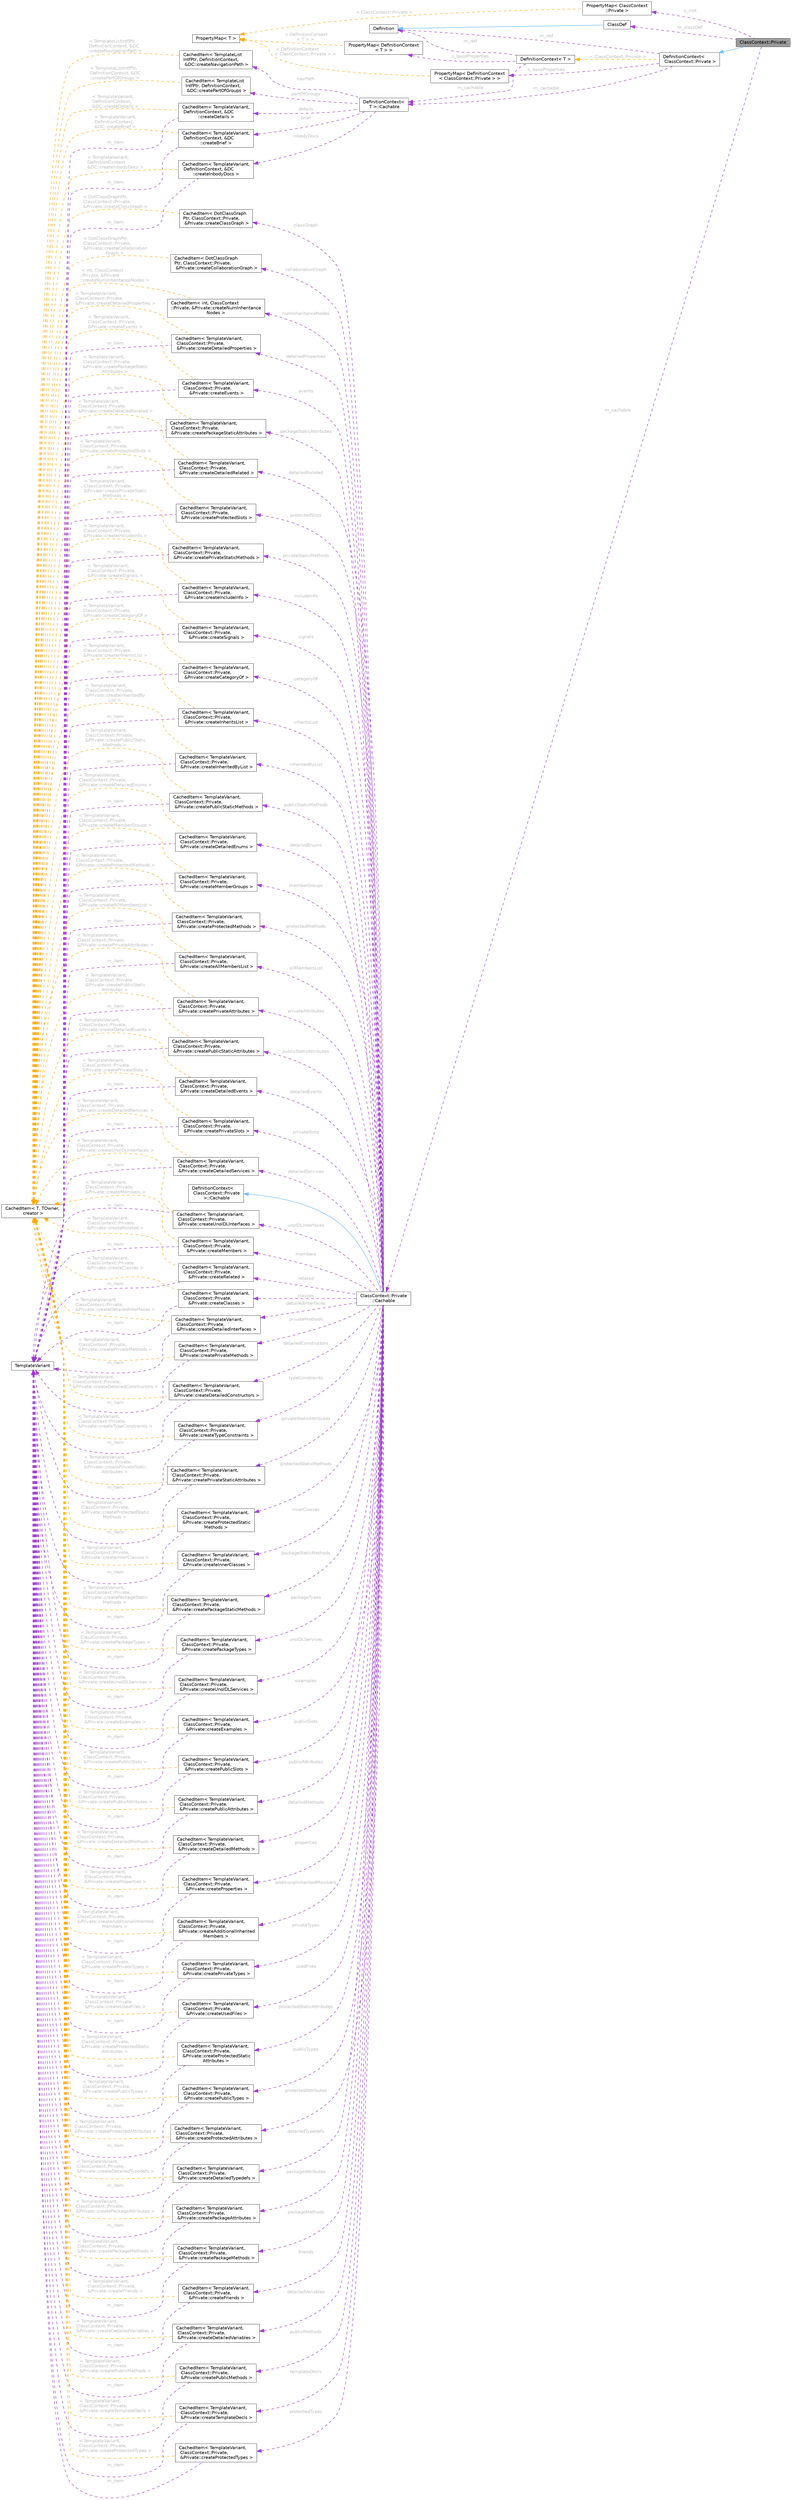 digraph "ClassContext::Private"
{
 // INTERACTIVE_SVG=YES
 // LATEX_PDF_SIZE
  bgcolor="transparent";
  edge [fontname=Helvetica,fontsize=10,labelfontname=Helvetica,labelfontsize=10];
  node [fontname=Helvetica,fontsize=10,shape=box,height=0.2,width=0.4];
  rankdir="LR";
  Node1 [id="Node000001",label="ClassContext::Private",height=0.2,width=0.4,color="gray40", fillcolor="grey60", style="filled", fontcolor="black",tooltip=" "];
  Node2 -> Node1 [id="edge1_Node000001_Node000002",dir="back",color="steelblue1",style="solid",tooltip=" "];
  Node2 [id="Node000002",label="DefinitionContext\<\l ClassContext::Private \>",height=0.2,width=0.4,color="gray40", fillcolor="white", style="filled",URL="$d6/d49/class_definition_context.html",tooltip=" "];
  Node3 -> Node2 [id="edge2_Node000002_Node000003",dir="back",color="darkorchid3",style="dashed",tooltip=" ",label=" m_cachable",fontcolor="grey" ];
  Node3 [id="Node000003",label="DefinitionContext\<\l T \>::Cachable",height=0.2,width=0.4,color="gray40", fillcolor="white", style="filled",URL="$d9/d7b/struct_definition_context_1_1_cachable.html",tooltip=" "];
  Node4 -> Node3 [id="edge3_Node000003_Node000004",dir="back",color="darkorchid3",style="dashed",tooltip=" ",label=" details",fontcolor="grey" ];
  Node4 [id="Node000004",label="CachedItem\< TemplateVariant,\l DefinitionContext, &DC\l::createDetails \>",height=0.2,width=0.4,color="gray40", fillcolor="white", style="filled",URL="$d7/dc1/class_cached_item.html",tooltip=" "];
  Node5 -> Node4 [id="edge4_Node000004_Node000005",dir="back",color="darkorchid3",style="dashed",tooltip=" ",label=" m_item",fontcolor="grey" ];
  Node5 [id="Node000005",label="TemplateVariant",height=0.2,width=0.4,color="gray40", fillcolor="white", style="filled",URL="$d1/dba/class_template_variant.html",tooltip="Variant type which can hold one value of a fixed set of types."];
  Node6 -> Node4 [id="edge5_Node000004_Node000006",dir="back",color="orange",style="dashed",tooltip=" ",label=" \< TemplateVariant,\l DefinitionContext,\l &DC::createDetails \>",fontcolor="grey" ];
  Node6 [id="Node000006",label="CachedItem\< T, TOwner,\l creator \>",height=0.2,width=0.4,color="gray40", fillcolor="white", style="filled",URL="$d7/dc1/class_cached_item.html",tooltip="Wrapper for data that needs to be cached."];
  Node7 -> Node3 [id="edge6_Node000003_Node000007",dir="back",color="darkorchid3",style="dashed",tooltip=" ",label=" brief",fontcolor="grey" ];
  Node7 [id="Node000007",label="CachedItem\< TemplateVariant,\l DefinitionContext, &DC\l::createBrief \>",height=0.2,width=0.4,color="gray40", fillcolor="white", style="filled",URL="$d7/dc1/class_cached_item.html",tooltip=" "];
  Node5 -> Node7 [id="edge7_Node000007_Node000005",dir="back",color="darkorchid3",style="dashed",tooltip=" ",label=" m_item",fontcolor="grey" ];
  Node6 -> Node7 [id="edge8_Node000007_Node000006",dir="back",color="orange",style="dashed",tooltip=" ",label=" \< TemplateVariant,\l DefinitionContext,\l &DC::createBrief \>",fontcolor="grey" ];
  Node8 -> Node3 [id="edge9_Node000003_Node000008",dir="back",color="darkorchid3",style="dashed",tooltip=" ",label=" inbodyDocs",fontcolor="grey" ];
  Node8 [id="Node000008",label="CachedItem\< TemplateVariant,\l DefinitionContext, &DC\l::createInbodyDocs \>",height=0.2,width=0.4,color="gray40", fillcolor="white", style="filled",URL="$d7/dc1/class_cached_item.html",tooltip=" "];
  Node5 -> Node8 [id="edge10_Node000008_Node000005",dir="back",color="darkorchid3",style="dashed",tooltip=" ",label=" m_item",fontcolor="grey" ];
  Node6 -> Node8 [id="edge11_Node000008_Node000006",dir="back",color="orange",style="dashed",tooltip=" ",label=" \< TemplateVariant,\l DefinitionContext,\l &DC::createInbodyDocs \>",fontcolor="grey" ];
  Node9 -> Node3 [id="edge12_Node000003_Node000009",dir="back",color="darkorchid3",style="dashed",tooltip=" ",label=" navPath",fontcolor="grey" ];
  Node9 [id="Node000009",label="CachedItem\< TemplateList\lIntfPtr, DefinitionContext,\l &DC::createNavigationPath \>",height=0.2,width=0.4,color="gray40", fillcolor="white", style="filled",URL="$d7/dc1/class_cached_item.html",tooltip=" "];
  Node6 -> Node9 [id="edge13_Node000009_Node000006",dir="back",color="orange",style="dashed",tooltip=" ",label=" \< TemplateListIntfPtr,\l DefinitionContext, &DC\l::createNavigationPath \>",fontcolor="grey" ];
  Node10 -> Node3 [id="edge14_Node000003_Node000010",dir="back",color="darkorchid3",style="dashed",tooltip=" ",label=" partOfGroups",fontcolor="grey" ];
  Node10 [id="Node000010",label="CachedItem\< TemplateList\lIntfPtr, DefinitionContext,\l &DC::createPartOfGroups \>",height=0.2,width=0.4,color="gray40", fillcolor="white", style="filled",URL="$d7/dc1/class_cached_item.html",tooltip=" "];
  Node6 -> Node10 [id="edge15_Node000010_Node000006",dir="back",color="orange",style="dashed",tooltip=" ",label=" \< TemplateListIntfPtr,\l DefinitionContext, &DC\l::createPartOfGroups \>",fontcolor="grey" ];
  Node11 -> Node2 [id="edge16_Node000002_Node000011",dir="back",color="darkorchid3",style="dashed",tooltip=" ",label=" m_def",fontcolor="grey" ];
  Node11 [id="Node000011",label="Definition",height=0.2,width=0.4,color="gray40", fillcolor="white", style="filled",URL="$d5/dcc/class_definition.html",tooltip="The common base class of all entity definitions found in the sources."];
  Node12 -> Node2 [id="edge17_Node000002_Node000012",dir="back",color="darkorchid3",style="dashed",tooltip=" ",label=" s_baseProperties",fontcolor="grey" ];
  Node12 [id="Node000012",label="PropertyMap\< DefinitionContext\l\< ClassContext::Private \> \>",height=0.2,width=0.4,color="gray40", fillcolor="white", style="filled",URL="$d5/dbf/class_property_map.html",tooltip=" "];
  Node13 -> Node12 [id="edge18_Node000012_Node000013",dir="back",color="orange",style="dashed",tooltip=" ",label=" \< DefinitionContext\l\< ClassContext::Private \> \>",fontcolor="grey" ];
  Node13 [id="Node000013",label="PropertyMap\< T \>",height=0.2,width=0.4,color="gray40", fillcolor="white", style="filled",URL="$d5/dbf/class_property_map.html",tooltip="Class representing a mapping of properties and the corresponding getter function."];
  Node14 -> Node2 [id="edge19_Node000002_Node000014",dir="back",color="orange",style="dashed",tooltip=" ",label=" \< ClassContext::Private \>",fontcolor="grey" ];
  Node14 [id="Node000014",label="DefinitionContext\< T \>",height=0.2,width=0.4,color="gray40", fillcolor="white", style="filled",URL="$d6/d49/class_definition_context.html",tooltip=" "];
  Node3 -> Node14 [id="edge20_Node000014_Node000003",dir="back",color="darkorchid3",style="dashed",tooltip=" ",label=" m_cachable",fontcolor="grey" ];
  Node11 -> Node14 [id="edge21_Node000014_Node000011",dir="back",color="darkorchid3",style="dashed",tooltip=" ",label=" m_def",fontcolor="grey" ];
  Node15 -> Node14 [id="edge22_Node000014_Node000015",dir="back",color="darkorchid3",style="dashed",tooltip=" ",label=" s_baseProperties",fontcolor="grey" ];
  Node15 [id="Node000015",label="PropertyMap\< DefinitionContext\l\< T \> \>",height=0.2,width=0.4,color="gray40", fillcolor="white", style="filled",URL="$d5/dbf/class_property_map.html",tooltip=" "];
  Node13 -> Node15 [id="edge23_Node000015_Node000013",dir="back",color="orange",style="dashed",tooltip=" ",label=" \< DefinitionContext\l\< T \> \>",fontcolor="grey" ];
  Node16 -> Node1 [id="edge24_Node000001_Node000016",dir="back",color="darkorchid3",style="dashed",tooltip=" ",label=" m_classDef",fontcolor="grey" ];
  Node16 [id="Node000016",label="ClassDef",height=0.2,width=0.4,color="gray40", fillcolor="white", style="filled",URL="$d1/dcf/class_class_def.html",tooltip="A abstract class representing of a compound symbol."];
  Node11 -> Node16 [id="edge25_Node000016_Node000011",dir="back",color="steelblue1",style="solid",tooltip=" "];
  Node17 -> Node1 [id="edge26_Node000001_Node000017",dir="back",color="darkorchid3",style="dashed",tooltip=" ",label=" m_cachable",fontcolor="grey" ];
  Node17 [id="Node000017",label="ClassContext::Private\l::Cachable",height=0.2,width=0.4,color="gray40", fillcolor="white", style="filled",URL="$d5/dc4/struct_class_context_1_1_private_1_1_cachable.html",tooltip=" "];
  Node18 -> Node17 [id="edge27_Node000017_Node000018",dir="back",color="steelblue1",style="solid",tooltip=" "];
  Node18 [id="Node000018",label="DefinitionContext\<\l ClassContext::Private\l \>::Cachable",height=0.2,width=0.4,color="gray40", fillcolor="white", style="filled",tooltip=" "];
  Node19 -> Node17 [id="edge28_Node000017_Node000019",dir="back",color="darkorchid3",style="dashed",tooltip=" ",label=" includeInfo",fontcolor="grey" ];
  Node19 [id="Node000019",label="CachedItem\< TemplateVariant,\l ClassContext::Private,\l &Private::createIncludeInfo \>",height=0.2,width=0.4,color="gray40", fillcolor="white", style="filled",URL="$d7/dc1/class_cached_item.html",tooltip=" "];
  Node5 -> Node19 [id="edge29_Node000019_Node000005",dir="back",color="darkorchid3",style="dashed",tooltip=" ",label=" m_item",fontcolor="grey" ];
  Node6 -> Node19 [id="edge30_Node000019_Node000006",dir="back",color="orange",style="dashed",tooltip=" ",label=" \< TemplateVariant,\l ClassContext::Private,\l &Private::createIncludeInfo \>",fontcolor="grey" ];
  Node20 -> Node17 [id="edge31_Node000017_Node000020",dir="back",color="darkorchid3",style="dashed",tooltip=" ",label=" inheritsList",fontcolor="grey" ];
  Node20 [id="Node000020",label="CachedItem\< TemplateVariant,\l ClassContext::Private,\l &Private::createInheritsList \>",height=0.2,width=0.4,color="gray40", fillcolor="white", style="filled",URL="$d7/dc1/class_cached_item.html",tooltip=" "];
  Node5 -> Node20 [id="edge32_Node000020_Node000005",dir="back",color="darkorchid3",style="dashed",tooltip=" ",label=" m_item",fontcolor="grey" ];
  Node6 -> Node20 [id="edge33_Node000020_Node000006",dir="back",color="orange",style="dashed",tooltip=" ",label=" \< TemplateVariant,\l ClassContext::Private,\l &Private::createInheritsList \>",fontcolor="grey" ];
  Node21 -> Node17 [id="edge34_Node000017_Node000021",dir="back",color="darkorchid3",style="dashed",tooltip=" ",label=" inheritedByList",fontcolor="grey" ];
  Node21 [id="Node000021",label="CachedItem\< TemplateVariant,\l ClassContext::Private,\l &Private::createInheritedByList \>",height=0.2,width=0.4,color="gray40", fillcolor="white", style="filled",URL="$d7/dc1/class_cached_item.html",tooltip=" "];
  Node5 -> Node21 [id="edge35_Node000021_Node000005",dir="back",color="darkorchid3",style="dashed",tooltip=" ",label=" m_item",fontcolor="grey" ];
  Node6 -> Node21 [id="edge36_Node000021_Node000006",dir="back",color="orange",style="dashed",tooltip=" ",label=" \< TemplateVariant,\l ClassContext::Private,\l &Private::createInheritedBy\lList \>",fontcolor="grey" ];
  Node22 -> Node17 [id="edge37_Node000017_Node000022",dir="back",color="darkorchid3",style="dashed",tooltip=" ",label=" classGraph",fontcolor="grey" ];
  Node22 [id="Node000022",label="CachedItem\< DotClassGraph\lPtr, ClassContext::Private,\l &Private::createClassGraph \>",height=0.2,width=0.4,color="gray40", fillcolor="white", style="filled",URL="$d7/dc1/class_cached_item.html",tooltip=" "];
  Node6 -> Node22 [id="edge38_Node000022_Node000006",dir="back",color="orange",style="dashed",tooltip=" ",label=" \< DotClassGraphPtr,\l ClassContext::Private,\l &Private::createClassGraph \>",fontcolor="grey" ];
  Node23 -> Node17 [id="edge39_Node000017_Node000023",dir="back",color="darkorchid3",style="dashed",tooltip=" ",label=" collaborationGraph",fontcolor="grey" ];
  Node23 [id="Node000023",label="CachedItem\< DotClassGraph\lPtr, ClassContext::Private,\l &Private::createCollaborationGraph \>",height=0.2,width=0.4,color="gray40", fillcolor="white", style="filled",URL="$d7/dc1/class_cached_item.html",tooltip=" "];
  Node6 -> Node23 [id="edge40_Node000023_Node000006",dir="back",color="orange",style="dashed",tooltip=" ",label=" \< DotClassGraphPtr,\l ClassContext::Private,\l &Private::createCollaboration\lGraph \>",fontcolor="grey" ];
  Node24 -> Node17 [id="edge41_Node000017_Node000024",dir="back",color="darkorchid3",style="dashed",tooltip=" ",label=" classes",fontcolor="grey" ];
  Node24 [id="Node000024",label="CachedItem\< TemplateVariant,\l ClassContext::Private,\l &Private::createClasses \>",height=0.2,width=0.4,color="gray40", fillcolor="white", style="filled",URL="$d7/dc1/class_cached_item.html",tooltip=" "];
  Node5 -> Node24 [id="edge42_Node000024_Node000005",dir="back",color="darkorchid3",style="dashed",tooltip=" ",label=" m_item",fontcolor="grey" ];
  Node6 -> Node24 [id="edge43_Node000024_Node000006",dir="back",color="orange",style="dashed",tooltip=" ",label=" \< TemplateVariant,\l ClassContext::Private,\l &Private::createClasses \>",fontcolor="grey" ];
  Node25 -> Node17 [id="edge44_Node000017_Node000025",dir="back",color="darkorchid3",style="dashed",tooltip=" ",label=" innerClasses",fontcolor="grey" ];
  Node25 [id="Node000025",label="CachedItem\< TemplateVariant,\l ClassContext::Private,\l &Private::createInnerClasses \>",height=0.2,width=0.4,color="gray40", fillcolor="white", style="filled",URL="$d7/dc1/class_cached_item.html",tooltip=" "];
  Node5 -> Node25 [id="edge45_Node000025_Node000005",dir="back",color="darkorchid3",style="dashed",tooltip=" ",label=" m_item",fontcolor="grey" ];
  Node6 -> Node25 [id="edge46_Node000025_Node000006",dir="back",color="orange",style="dashed",tooltip=" ",label=" \< TemplateVariant,\l ClassContext::Private,\l &Private::createInnerClasses \>",fontcolor="grey" ];
  Node26 -> Node17 [id="edge47_Node000017_Node000026",dir="back",color="darkorchid3",style="dashed",tooltip=" ",label=" publicTypes",fontcolor="grey" ];
  Node26 [id="Node000026",label="CachedItem\< TemplateVariant,\l ClassContext::Private,\l &Private::createPublicTypes \>",height=0.2,width=0.4,color="gray40", fillcolor="white", style="filled",URL="$d7/dc1/class_cached_item.html",tooltip=" "];
  Node5 -> Node26 [id="edge48_Node000026_Node000005",dir="back",color="darkorchid3",style="dashed",tooltip=" ",label=" m_item",fontcolor="grey" ];
  Node6 -> Node26 [id="edge49_Node000026_Node000006",dir="back",color="orange",style="dashed",tooltip=" ",label=" \< TemplateVariant,\l ClassContext::Private,\l &Private::createPublicTypes \>",fontcolor="grey" ];
  Node27 -> Node17 [id="edge50_Node000017_Node000027",dir="back",color="darkorchid3",style="dashed",tooltip=" ",label=" publicMethods",fontcolor="grey" ];
  Node27 [id="Node000027",label="CachedItem\< TemplateVariant,\l ClassContext::Private,\l &Private::createPublicMethods \>",height=0.2,width=0.4,color="gray40", fillcolor="white", style="filled",URL="$d7/dc1/class_cached_item.html",tooltip=" "];
  Node5 -> Node27 [id="edge51_Node000027_Node000005",dir="back",color="darkorchid3",style="dashed",tooltip=" ",label=" m_item",fontcolor="grey" ];
  Node6 -> Node27 [id="edge52_Node000027_Node000006",dir="back",color="orange",style="dashed",tooltip=" ",label=" \< TemplateVariant,\l ClassContext::Private,\l &Private::createPublicMethods \>",fontcolor="grey" ];
  Node28 -> Node17 [id="edge53_Node000017_Node000028",dir="back",color="darkorchid3",style="dashed",tooltip=" ",label=" publicStaticMethods",fontcolor="grey" ];
  Node28 [id="Node000028",label="CachedItem\< TemplateVariant,\l ClassContext::Private,\l &Private::createPublicStaticMethods \>",height=0.2,width=0.4,color="gray40", fillcolor="white", style="filled",URL="$d7/dc1/class_cached_item.html",tooltip=" "];
  Node5 -> Node28 [id="edge54_Node000028_Node000005",dir="back",color="darkorchid3",style="dashed",tooltip=" ",label=" m_item",fontcolor="grey" ];
  Node6 -> Node28 [id="edge55_Node000028_Node000006",dir="back",color="orange",style="dashed",tooltip=" ",label=" \< TemplateVariant,\l ClassContext::Private,\l &Private::createPublicStatic\lMethods \>",fontcolor="grey" ];
  Node29 -> Node17 [id="edge56_Node000017_Node000029",dir="back",color="darkorchid3",style="dashed",tooltip=" ",label=" publicAttributes",fontcolor="grey" ];
  Node29 [id="Node000029",label="CachedItem\< TemplateVariant,\l ClassContext::Private,\l &Private::createPublicAttributes \>",height=0.2,width=0.4,color="gray40", fillcolor="white", style="filled",URL="$d7/dc1/class_cached_item.html",tooltip=" "];
  Node5 -> Node29 [id="edge57_Node000029_Node000005",dir="back",color="darkorchid3",style="dashed",tooltip=" ",label=" m_item",fontcolor="grey" ];
  Node6 -> Node29 [id="edge58_Node000029_Node000006",dir="back",color="orange",style="dashed",tooltip=" ",label=" \< TemplateVariant,\l ClassContext::Private,\l &Private::createPublicAttributes \>",fontcolor="grey" ];
  Node30 -> Node17 [id="edge59_Node000017_Node000030",dir="back",color="darkorchid3",style="dashed",tooltip=" ",label=" publicStaticAttributes",fontcolor="grey" ];
  Node30 [id="Node000030",label="CachedItem\< TemplateVariant,\l ClassContext::Private,\l &Private::createPublicStaticAttributes \>",height=0.2,width=0.4,color="gray40", fillcolor="white", style="filled",URL="$d7/dc1/class_cached_item.html",tooltip=" "];
  Node5 -> Node30 [id="edge60_Node000030_Node000005",dir="back",color="darkorchid3",style="dashed",tooltip=" ",label=" m_item",fontcolor="grey" ];
  Node6 -> Node30 [id="edge61_Node000030_Node000006",dir="back",color="orange",style="dashed",tooltip=" ",label=" \< TemplateVariant,\l ClassContext::Private,\l &Private::createPublicStatic\lAttributes \>",fontcolor="grey" ];
  Node31 -> Node17 [id="edge62_Node000017_Node000031",dir="back",color="darkorchid3",style="dashed",tooltip=" ",label=" publicSlots",fontcolor="grey" ];
  Node31 [id="Node000031",label="CachedItem\< TemplateVariant,\l ClassContext::Private,\l &Private::createPublicSlots \>",height=0.2,width=0.4,color="gray40", fillcolor="white", style="filled",URL="$d7/dc1/class_cached_item.html",tooltip=" "];
  Node5 -> Node31 [id="edge63_Node000031_Node000005",dir="back",color="darkorchid3",style="dashed",tooltip=" ",label=" m_item",fontcolor="grey" ];
  Node6 -> Node31 [id="edge64_Node000031_Node000006",dir="back",color="orange",style="dashed",tooltip=" ",label=" \< TemplateVariant,\l ClassContext::Private,\l &Private::createPublicSlots \>",fontcolor="grey" ];
  Node32 -> Node17 [id="edge65_Node000017_Node000032",dir="back",color="darkorchid3",style="dashed",tooltip=" ",label=" protectedTypes",fontcolor="grey" ];
  Node32 [id="Node000032",label="CachedItem\< TemplateVariant,\l ClassContext::Private,\l &Private::createProtectedTypes \>",height=0.2,width=0.4,color="gray40", fillcolor="white", style="filled",URL="$d7/dc1/class_cached_item.html",tooltip=" "];
  Node5 -> Node32 [id="edge66_Node000032_Node000005",dir="back",color="darkorchid3",style="dashed",tooltip=" ",label=" m_item",fontcolor="grey" ];
  Node6 -> Node32 [id="edge67_Node000032_Node000006",dir="back",color="orange",style="dashed",tooltip=" ",label=" \< TemplateVariant,\l ClassContext::Private,\l &Private::createProtectedTypes \>",fontcolor="grey" ];
  Node33 -> Node17 [id="edge68_Node000017_Node000033",dir="back",color="darkorchid3",style="dashed",tooltip=" ",label=" protectedMethods",fontcolor="grey" ];
  Node33 [id="Node000033",label="CachedItem\< TemplateVariant,\l ClassContext::Private,\l &Private::createProtectedMethods \>",height=0.2,width=0.4,color="gray40", fillcolor="white", style="filled",URL="$d7/dc1/class_cached_item.html",tooltip=" "];
  Node5 -> Node33 [id="edge69_Node000033_Node000005",dir="back",color="darkorchid3",style="dashed",tooltip=" ",label=" m_item",fontcolor="grey" ];
  Node6 -> Node33 [id="edge70_Node000033_Node000006",dir="back",color="orange",style="dashed",tooltip=" ",label=" \< TemplateVariant,\l ClassContext::Private,\l &Private::createProtectedMethods \>",fontcolor="grey" ];
  Node34 -> Node17 [id="edge71_Node000017_Node000034",dir="back",color="darkorchid3",style="dashed",tooltip=" ",label=" protectedStaticMethods",fontcolor="grey" ];
  Node34 [id="Node000034",label="CachedItem\< TemplateVariant,\l ClassContext::Private,\l &Private::createProtectedStatic\lMethods \>",height=0.2,width=0.4,color="gray40", fillcolor="white", style="filled",URL="$d7/dc1/class_cached_item.html",tooltip=" "];
  Node5 -> Node34 [id="edge72_Node000034_Node000005",dir="back",color="darkorchid3",style="dashed",tooltip=" ",label=" m_item",fontcolor="grey" ];
  Node6 -> Node34 [id="edge73_Node000034_Node000006",dir="back",color="orange",style="dashed",tooltip=" ",label=" \< TemplateVariant,\l ClassContext::Private,\l &Private::createProtectedStatic\lMethods \>",fontcolor="grey" ];
  Node35 -> Node17 [id="edge74_Node000017_Node000035",dir="back",color="darkorchid3",style="dashed",tooltip=" ",label=" protectedAttributes",fontcolor="grey" ];
  Node35 [id="Node000035",label="CachedItem\< TemplateVariant,\l ClassContext::Private,\l &Private::createProtectedAttributes \>",height=0.2,width=0.4,color="gray40", fillcolor="white", style="filled",URL="$d7/dc1/class_cached_item.html",tooltip=" "];
  Node5 -> Node35 [id="edge75_Node000035_Node000005",dir="back",color="darkorchid3",style="dashed",tooltip=" ",label=" m_item",fontcolor="grey" ];
  Node6 -> Node35 [id="edge76_Node000035_Node000006",dir="back",color="orange",style="dashed",tooltip=" ",label=" \< TemplateVariant,\l ClassContext::Private,\l &Private::createProtectedAttributes \>",fontcolor="grey" ];
  Node36 -> Node17 [id="edge77_Node000017_Node000036",dir="back",color="darkorchid3",style="dashed",tooltip=" ",label=" protectedStaticAttributes",fontcolor="grey" ];
  Node36 [id="Node000036",label="CachedItem\< TemplateVariant,\l ClassContext::Private,\l &Private::createProtectedStatic\lAttributes \>",height=0.2,width=0.4,color="gray40", fillcolor="white", style="filled",URL="$d7/dc1/class_cached_item.html",tooltip=" "];
  Node5 -> Node36 [id="edge78_Node000036_Node000005",dir="back",color="darkorchid3",style="dashed",tooltip=" ",label=" m_item",fontcolor="grey" ];
  Node6 -> Node36 [id="edge79_Node000036_Node000006",dir="back",color="orange",style="dashed",tooltip=" ",label=" \< TemplateVariant,\l ClassContext::Private,\l &Private::createProtectedStatic\lAttributes \>",fontcolor="grey" ];
  Node37 -> Node17 [id="edge80_Node000017_Node000037",dir="back",color="darkorchid3",style="dashed",tooltip=" ",label=" protectedSlots",fontcolor="grey" ];
  Node37 [id="Node000037",label="CachedItem\< TemplateVariant,\l ClassContext::Private,\l &Private::createProtectedSlots \>",height=0.2,width=0.4,color="gray40", fillcolor="white", style="filled",URL="$d7/dc1/class_cached_item.html",tooltip=" "];
  Node5 -> Node37 [id="edge81_Node000037_Node000005",dir="back",color="darkorchid3",style="dashed",tooltip=" ",label=" m_item",fontcolor="grey" ];
  Node6 -> Node37 [id="edge82_Node000037_Node000006",dir="back",color="orange",style="dashed",tooltip=" ",label=" \< TemplateVariant,\l ClassContext::Private,\l &Private::createProtectedSlots \>",fontcolor="grey" ];
  Node38 -> Node17 [id="edge83_Node000017_Node000038",dir="back",color="darkorchid3",style="dashed",tooltip=" ",label=" privateTypes",fontcolor="grey" ];
  Node38 [id="Node000038",label="CachedItem\< TemplateVariant,\l ClassContext::Private,\l &Private::createPrivateTypes \>",height=0.2,width=0.4,color="gray40", fillcolor="white", style="filled",URL="$d7/dc1/class_cached_item.html",tooltip=" "];
  Node5 -> Node38 [id="edge84_Node000038_Node000005",dir="back",color="darkorchid3",style="dashed",tooltip=" ",label=" m_item",fontcolor="grey" ];
  Node6 -> Node38 [id="edge85_Node000038_Node000006",dir="back",color="orange",style="dashed",tooltip=" ",label=" \< TemplateVariant,\l ClassContext::Private,\l &Private::createPrivateTypes \>",fontcolor="grey" ];
  Node39 -> Node17 [id="edge86_Node000017_Node000039",dir="back",color="darkorchid3",style="dashed",tooltip=" ",label=" privateMethods",fontcolor="grey" ];
  Node39 [id="Node000039",label="CachedItem\< TemplateVariant,\l ClassContext::Private,\l &Private::createPrivateMethods \>",height=0.2,width=0.4,color="gray40", fillcolor="white", style="filled",URL="$d7/dc1/class_cached_item.html",tooltip=" "];
  Node5 -> Node39 [id="edge87_Node000039_Node000005",dir="back",color="darkorchid3",style="dashed",tooltip=" ",label=" m_item",fontcolor="grey" ];
  Node6 -> Node39 [id="edge88_Node000039_Node000006",dir="back",color="orange",style="dashed",tooltip=" ",label=" \< TemplateVariant,\l ClassContext::Private,\l &Private::createPrivateMethods \>",fontcolor="grey" ];
  Node40 -> Node17 [id="edge89_Node000017_Node000040",dir="back",color="darkorchid3",style="dashed",tooltip=" ",label=" privateStaticMethods",fontcolor="grey" ];
  Node40 [id="Node000040",label="CachedItem\< TemplateVariant,\l ClassContext::Private,\l &Private::createPrivateStaticMethods \>",height=0.2,width=0.4,color="gray40", fillcolor="white", style="filled",URL="$d7/dc1/class_cached_item.html",tooltip=" "];
  Node5 -> Node40 [id="edge90_Node000040_Node000005",dir="back",color="darkorchid3",style="dashed",tooltip=" ",label=" m_item",fontcolor="grey" ];
  Node6 -> Node40 [id="edge91_Node000040_Node000006",dir="back",color="orange",style="dashed",tooltip=" ",label=" \< TemplateVariant,\l ClassContext::Private,\l &Private::createPrivateStatic\lMethods \>",fontcolor="grey" ];
  Node41 -> Node17 [id="edge92_Node000017_Node000041",dir="back",color="darkorchid3",style="dashed",tooltip=" ",label=" privateAttributes",fontcolor="grey" ];
  Node41 [id="Node000041",label="CachedItem\< TemplateVariant,\l ClassContext::Private,\l &Private::createPrivateAttributes \>",height=0.2,width=0.4,color="gray40", fillcolor="white", style="filled",URL="$d7/dc1/class_cached_item.html",tooltip=" "];
  Node5 -> Node41 [id="edge93_Node000041_Node000005",dir="back",color="darkorchid3",style="dashed",tooltip=" ",label=" m_item",fontcolor="grey" ];
  Node6 -> Node41 [id="edge94_Node000041_Node000006",dir="back",color="orange",style="dashed",tooltip=" ",label=" \< TemplateVariant,\l ClassContext::Private,\l &Private::createPrivateAttributes \>",fontcolor="grey" ];
  Node42 -> Node17 [id="edge95_Node000017_Node000042",dir="back",color="darkorchid3",style="dashed",tooltip=" ",label=" privateStaticAttributes",fontcolor="grey" ];
  Node42 [id="Node000042",label="CachedItem\< TemplateVariant,\l ClassContext::Private,\l &Private::createPrivateStaticAttributes \>",height=0.2,width=0.4,color="gray40", fillcolor="white", style="filled",URL="$d7/dc1/class_cached_item.html",tooltip=" "];
  Node5 -> Node42 [id="edge96_Node000042_Node000005",dir="back",color="darkorchid3",style="dashed",tooltip=" ",label=" m_item",fontcolor="grey" ];
  Node6 -> Node42 [id="edge97_Node000042_Node000006",dir="back",color="orange",style="dashed",tooltip=" ",label=" \< TemplateVariant,\l ClassContext::Private,\l &Private::createPrivateStatic\lAttributes \>",fontcolor="grey" ];
  Node43 -> Node17 [id="edge98_Node000017_Node000043",dir="back",color="darkorchid3",style="dashed",tooltip=" ",label=" privateSlots",fontcolor="grey" ];
  Node43 [id="Node000043",label="CachedItem\< TemplateVariant,\l ClassContext::Private,\l &Private::createPrivateSlots \>",height=0.2,width=0.4,color="gray40", fillcolor="white", style="filled",URL="$d7/dc1/class_cached_item.html",tooltip=" "];
  Node5 -> Node43 [id="edge99_Node000043_Node000005",dir="back",color="darkorchid3",style="dashed",tooltip=" ",label=" m_item",fontcolor="grey" ];
  Node6 -> Node43 [id="edge100_Node000043_Node000006",dir="back",color="orange",style="dashed",tooltip=" ",label=" \< TemplateVariant,\l ClassContext::Private,\l &Private::createPrivateSlots \>",fontcolor="grey" ];
  Node44 -> Node17 [id="edge101_Node000017_Node000044",dir="back",color="darkorchid3",style="dashed",tooltip=" ",label=" packageTypes",fontcolor="grey" ];
  Node44 [id="Node000044",label="CachedItem\< TemplateVariant,\l ClassContext::Private,\l &Private::createPackageTypes \>",height=0.2,width=0.4,color="gray40", fillcolor="white", style="filled",URL="$d7/dc1/class_cached_item.html",tooltip=" "];
  Node5 -> Node44 [id="edge102_Node000044_Node000005",dir="back",color="darkorchid3",style="dashed",tooltip=" ",label=" m_item",fontcolor="grey" ];
  Node6 -> Node44 [id="edge103_Node000044_Node000006",dir="back",color="orange",style="dashed",tooltip=" ",label=" \< TemplateVariant,\l ClassContext::Private,\l &Private::createPackageTypes \>",fontcolor="grey" ];
  Node45 -> Node17 [id="edge104_Node000017_Node000045",dir="back",color="darkorchid3",style="dashed",tooltip=" ",label=" packageMethods",fontcolor="grey" ];
  Node45 [id="Node000045",label="CachedItem\< TemplateVariant,\l ClassContext::Private,\l &Private::createPackageMethods \>",height=0.2,width=0.4,color="gray40", fillcolor="white", style="filled",URL="$d7/dc1/class_cached_item.html",tooltip=" "];
  Node5 -> Node45 [id="edge105_Node000045_Node000005",dir="back",color="darkorchid3",style="dashed",tooltip=" ",label=" m_item",fontcolor="grey" ];
  Node6 -> Node45 [id="edge106_Node000045_Node000006",dir="back",color="orange",style="dashed",tooltip=" ",label=" \< TemplateVariant,\l ClassContext::Private,\l &Private::createPackageMethods \>",fontcolor="grey" ];
  Node46 -> Node17 [id="edge107_Node000017_Node000046",dir="back",color="darkorchid3",style="dashed",tooltip=" ",label=" packageStaticMethods",fontcolor="grey" ];
  Node46 [id="Node000046",label="CachedItem\< TemplateVariant,\l ClassContext::Private,\l &Private::createPackageStaticMethods \>",height=0.2,width=0.4,color="gray40", fillcolor="white", style="filled",URL="$d7/dc1/class_cached_item.html",tooltip=" "];
  Node5 -> Node46 [id="edge108_Node000046_Node000005",dir="back",color="darkorchid3",style="dashed",tooltip=" ",label=" m_item",fontcolor="grey" ];
  Node6 -> Node46 [id="edge109_Node000046_Node000006",dir="back",color="orange",style="dashed",tooltip=" ",label=" \< TemplateVariant,\l ClassContext::Private,\l &Private::createPackageStatic\lMethods \>",fontcolor="grey" ];
  Node47 -> Node17 [id="edge110_Node000017_Node000047",dir="back",color="darkorchid3",style="dashed",tooltip=" ",label=" packageAttributes",fontcolor="grey" ];
  Node47 [id="Node000047",label="CachedItem\< TemplateVariant,\l ClassContext::Private,\l &Private::createPackageAttributes \>",height=0.2,width=0.4,color="gray40", fillcolor="white", style="filled",URL="$d7/dc1/class_cached_item.html",tooltip=" "];
  Node5 -> Node47 [id="edge111_Node000047_Node000005",dir="back",color="darkorchid3",style="dashed",tooltip=" ",label=" m_item",fontcolor="grey" ];
  Node6 -> Node47 [id="edge112_Node000047_Node000006",dir="back",color="orange",style="dashed",tooltip=" ",label=" \< TemplateVariant,\l ClassContext::Private,\l &Private::createPackageAttributes \>",fontcolor="grey" ];
  Node48 -> Node17 [id="edge113_Node000017_Node000048",dir="back",color="darkorchid3",style="dashed",tooltip=" ",label=" packageStaticAttributes",fontcolor="grey" ];
  Node48 [id="Node000048",label="CachedItem\< TemplateVariant,\l ClassContext::Private,\l &Private::createPackageStaticAttributes \>",height=0.2,width=0.4,color="gray40", fillcolor="white", style="filled",URL="$d7/dc1/class_cached_item.html",tooltip=" "];
  Node5 -> Node48 [id="edge114_Node000048_Node000005",dir="back",color="darkorchid3",style="dashed",tooltip=" ",label=" m_item",fontcolor="grey" ];
  Node6 -> Node48 [id="edge115_Node000048_Node000006",dir="back",color="orange",style="dashed",tooltip=" ",label=" \< TemplateVariant,\l ClassContext::Private,\l &Private::createPackageStatic\lAttributes \>",fontcolor="grey" ];
  Node49 -> Node17 [id="edge116_Node000017_Node000049",dir="back",color="darkorchid3",style="dashed",tooltip=" ",label=" unoIDLServices",fontcolor="grey" ];
  Node49 [id="Node000049",label="CachedItem\< TemplateVariant,\l ClassContext::Private,\l &Private::createUnoIDLServices \>",height=0.2,width=0.4,color="gray40", fillcolor="white", style="filled",URL="$d7/dc1/class_cached_item.html",tooltip=" "];
  Node5 -> Node49 [id="edge117_Node000049_Node000005",dir="back",color="darkorchid3",style="dashed",tooltip=" ",label=" m_item",fontcolor="grey" ];
  Node6 -> Node49 [id="edge118_Node000049_Node000006",dir="back",color="orange",style="dashed",tooltip=" ",label=" \< TemplateVariant,\l ClassContext::Private,\l &Private::createUnoIDLServices \>",fontcolor="grey" ];
  Node50 -> Node17 [id="edge119_Node000017_Node000050",dir="back",color="darkorchid3",style="dashed",tooltip=" ",label=" unoIDLInterfaces",fontcolor="grey" ];
  Node50 [id="Node000050",label="CachedItem\< TemplateVariant,\l ClassContext::Private,\l &Private::createUnoIDLInterfaces \>",height=0.2,width=0.4,color="gray40", fillcolor="white", style="filled",URL="$d7/dc1/class_cached_item.html",tooltip=" "];
  Node5 -> Node50 [id="edge120_Node000050_Node000005",dir="back",color="darkorchid3",style="dashed",tooltip=" ",label=" m_item",fontcolor="grey" ];
  Node6 -> Node50 [id="edge121_Node000050_Node000006",dir="back",color="orange",style="dashed",tooltip=" ",label=" \< TemplateVariant,\l ClassContext::Private,\l &Private::createUnoIDLInterfaces \>",fontcolor="grey" ];
  Node51 -> Node17 [id="edge122_Node000017_Node000051",dir="back",color="darkorchid3",style="dashed",tooltip=" ",label=" signals",fontcolor="grey" ];
  Node51 [id="Node000051",label="CachedItem\< TemplateVariant,\l ClassContext::Private,\l &Private::createSignals \>",height=0.2,width=0.4,color="gray40", fillcolor="white", style="filled",URL="$d7/dc1/class_cached_item.html",tooltip=" "];
  Node5 -> Node51 [id="edge123_Node000051_Node000005",dir="back",color="darkorchid3",style="dashed",tooltip=" ",label=" m_item",fontcolor="grey" ];
  Node6 -> Node51 [id="edge124_Node000051_Node000006",dir="back",color="orange",style="dashed",tooltip=" ",label=" \< TemplateVariant,\l ClassContext::Private,\l &Private::createSignals \>",fontcolor="grey" ];
  Node52 -> Node17 [id="edge125_Node000017_Node000052",dir="back",color="darkorchid3",style="dashed",tooltip=" ",label=" properties",fontcolor="grey" ];
  Node52 [id="Node000052",label="CachedItem\< TemplateVariant,\l ClassContext::Private,\l &Private::createProperties \>",height=0.2,width=0.4,color="gray40", fillcolor="white", style="filled",URL="$d7/dc1/class_cached_item.html",tooltip=" "];
  Node5 -> Node52 [id="edge126_Node000052_Node000005",dir="back",color="darkorchid3",style="dashed",tooltip=" ",label=" m_item",fontcolor="grey" ];
  Node6 -> Node52 [id="edge127_Node000052_Node000006",dir="back",color="orange",style="dashed",tooltip=" ",label=" \< TemplateVariant,\l ClassContext::Private,\l &Private::createProperties \>",fontcolor="grey" ];
  Node53 -> Node17 [id="edge128_Node000017_Node000053",dir="back",color="darkorchid3",style="dashed",tooltip=" ",label=" events",fontcolor="grey" ];
  Node53 [id="Node000053",label="CachedItem\< TemplateVariant,\l ClassContext::Private,\l &Private::createEvents \>",height=0.2,width=0.4,color="gray40", fillcolor="white", style="filled",URL="$d7/dc1/class_cached_item.html",tooltip=" "];
  Node5 -> Node53 [id="edge129_Node000053_Node000005",dir="back",color="darkorchid3",style="dashed",tooltip=" ",label=" m_item",fontcolor="grey" ];
  Node6 -> Node53 [id="edge130_Node000053_Node000006",dir="back",color="orange",style="dashed",tooltip=" ",label=" \< TemplateVariant,\l ClassContext::Private,\l &Private::createEvents \>",fontcolor="grey" ];
  Node54 -> Node17 [id="edge131_Node000017_Node000054",dir="back",color="darkorchid3",style="dashed",tooltip=" ",label=" friends",fontcolor="grey" ];
  Node54 [id="Node000054",label="CachedItem\< TemplateVariant,\l ClassContext::Private,\l &Private::createFriends \>",height=0.2,width=0.4,color="gray40", fillcolor="white", style="filled",URL="$d7/dc1/class_cached_item.html",tooltip=" "];
  Node5 -> Node54 [id="edge132_Node000054_Node000005",dir="back",color="darkorchid3",style="dashed",tooltip=" ",label=" m_item",fontcolor="grey" ];
  Node6 -> Node54 [id="edge133_Node000054_Node000006",dir="back",color="orange",style="dashed",tooltip=" ",label=" \< TemplateVariant,\l ClassContext::Private,\l &Private::createFriends \>",fontcolor="grey" ];
  Node55 -> Node17 [id="edge134_Node000017_Node000055",dir="back",color="darkorchid3",style="dashed",tooltip=" ",label=" related",fontcolor="grey" ];
  Node55 [id="Node000055",label="CachedItem\< TemplateVariant,\l ClassContext::Private,\l &Private::createRelated \>",height=0.2,width=0.4,color="gray40", fillcolor="white", style="filled",URL="$d7/dc1/class_cached_item.html",tooltip=" "];
  Node5 -> Node55 [id="edge135_Node000055_Node000005",dir="back",color="darkorchid3",style="dashed",tooltip=" ",label=" m_item",fontcolor="grey" ];
  Node6 -> Node55 [id="edge136_Node000055_Node000006",dir="back",color="orange",style="dashed",tooltip=" ",label=" \< TemplateVariant,\l ClassContext::Private,\l &Private::createRelated \>",fontcolor="grey" ];
  Node56 -> Node17 [id="edge137_Node000017_Node000056",dir="back",color="darkorchid3",style="dashed",tooltip=" ",label=" detailedTypedefs",fontcolor="grey" ];
  Node56 [id="Node000056",label="CachedItem\< TemplateVariant,\l ClassContext::Private,\l &Private::createDetailedTypedefs \>",height=0.2,width=0.4,color="gray40", fillcolor="white", style="filled",URL="$d7/dc1/class_cached_item.html",tooltip=" "];
  Node5 -> Node56 [id="edge138_Node000056_Node000005",dir="back",color="darkorchid3",style="dashed",tooltip=" ",label=" m_item",fontcolor="grey" ];
  Node6 -> Node56 [id="edge139_Node000056_Node000006",dir="back",color="orange",style="dashed",tooltip=" ",label=" \< TemplateVariant,\l ClassContext::Private,\l &Private::createDetailedTypedefs \>",fontcolor="grey" ];
  Node57 -> Node17 [id="edge140_Node000017_Node000057",dir="back",color="darkorchid3",style="dashed",tooltip=" ",label=" detailedEnums",fontcolor="grey" ];
  Node57 [id="Node000057",label="CachedItem\< TemplateVariant,\l ClassContext::Private,\l &Private::createDetailedEnums \>",height=0.2,width=0.4,color="gray40", fillcolor="white", style="filled",URL="$d7/dc1/class_cached_item.html",tooltip=" "];
  Node5 -> Node57 [id="edge141_Node000057_Node000005",dir="back",color="darkorchid3",style="dashed",tooltip=" ",label=" m_item",fontcolor="grey" ];
  Node6 -> Node57 [id="edge142_Node000057_Node000006",dir="back",color="orange",style="dashed",tooltip=" ",label=" \< TemplateVariant,\l ClassContext::Private,\l &Private::createDetailedEnums \>",fontcolor="grey" ];
  Node58 -> Node17 [id="edge143_Node000017_Node000058",dir="back",color="darkorchid3",style="dashed",tooltip=" ",label=" detailedServices",fontcolor="grey" ];
  Node58 [id="Node000058",label="CachedItem\< TemplateVariant,\l ClassContext::Private,\l &Private::createDetailedServices \>",height=0.2,width=0.4,color="gray40", fillcolor="white", style="filled",URL="$d7/dc1/class_cached_item.html",tooltip=" "];
  Node5 -> Node58 [id="edge144_Node000058_Node000005",dir="back",color="darkorchid3",style="dashed",tooltip=" ",label=" m_item",fontcolor="grey" ];
  Node6 -> Node58 [id="edge145_Node000058_Node000006",dir="back",color="orange",style="dashed",tooltip=" ",label=" \< TemplateVariant,\l ClassContext::Private,\l &Private::createDetailedServices \>",fontcolor="grey" ];
  Node59 -> Node17 [id="edge146_Node000017_Node000059",dir="back",color="darkorchid3",style="dashed",tooltip=" ",label=" detailedInterfaces",fontcolor="grey" ];
  Node59 [id="Node000059",label="CachedItem\< TemplateVariant,\l ClassContext::Private,\l &Private::createDetailedInterfaces \>",height=0.2,width=0.4,color="gray40", fillcolor="white", style="filled",URL="$d7/dc1/class_cached_item.html",tooltip=" "];
  Node5 -> Node59 [id="edge147_Node000059_Node000005",dir="back",color="darkorchid3",style="dashed",tooltip=" ",label=" m_item",fontcolor="grey" ];
  Node6 -> Node59 [id="edge148_Node000059_Node000006",dir="back",color="orange",style="dashed",tooltip=" ",label=" \< TemplateVariant,\l ClassContext::Private,\l &Private::createDetailedInterfaces \>",fontcolor="grey" ];
  Node60 -> Node17 [id="edge149_Node000017_Node000060",dir="back",color="darkorchid3",style="dashed",tooltip=" ",label=" detailedConstructors",fontcolor="grey" ];
  Node60 [id="Node000060",label="CachedItem\< TemplateVariant,\l ClassContext::Private,\l &Private::createDetailedConstructors \>",height=0.2,width=0.4,color="gray40", fillcolor="white", style="filled",URL="$d7/dc1/class_cached_item.html",tooltip=" "];
  Node5 -> Node60 [id="edge150_Node000060_Node000005",dir="back",color="darkorchid3",style="dashed",tooltip=" ",label=" m_item",fontcolor="grey" ];
  Node6 -> Node60 [id="edge151_Node000060_Node000006",dir="back",color="orange",style="dashed",tooltip=" ",label=" \< TemplateVariant,\l ClassContext::Private,\l &Private::createDetailedConstructors \>",fontcolor="grey" ];
  Node61 -> Node17 [id="edge152_Node000017_Node000061",dir="back",color="darkorchid3",style="dashed",tooltip=" ",label=" detailedMethods",fontcolor="grey" ];
  Node61 [id="Node000061",label="CachedItem\< TemplateVariant,\l ClassContext::Private,\l &Private::createDetailedMethods \>",height=0.2,width=0.4,color="gray40", fillcolor="white", style="filled",URL="$d7/dc1/class_cached_item.html",tooltip=" "];
  Node5 -> Node61 [id="edge153_Node000061_Node000005",dir="back",color="darkorchid3",style="dashed",tooltip=" ",label=" m_item",fontcolor="grey" ];
  Node6 -> Node61 [id="edge154_Node000061_Node000006",dir="back",color="orange",style="dashed",tooltip=" ",label=" \< TemplateVariant,\l ClassContext::Private,\l &Private::createDetailedMethods \>",fontcolor="grey" ];
  Node62 -> Node17 [id="edge155_Node000017_Node000062",dir="back",color="darkorchid3",style="dashed",tooltip=" ",label=" detailedRelated",fontcolor="grey" ];
  Node62 [id="Node000062",label="CachedItem\< TemplateVariant,\l ClassContext::Private,\l &Private::createDetailedRelated \>",height=0.2,width=0.4,color="gray40", fillcolor="white", style="filled",URL="$d7/dc1/class_cached_item.html",tooltip=" "];
  Node5 -> Node62 [id="edge156_Node000062_Node000005",dir="back",color="darkorchid3",style="dashed",tooltip=" ",label=" m_item",fontcolor="grey" ];
  Node6 -> Node62 [id="edge157_Node000062_Node000006",dir="back",color="orange",style="dashed",tooltip=" ",label=" \< TemplateVariant,\l ClassContext::Private,\l &Private::createDetailedRelated \>",fontcolor="grey" ];
  Node63 -> Node17 [id="edge158_Node000017_Node000063",dir="back",color="darkorchid3",style="dashed",tooltip=" ",label=" detailedVariables",fontcolor="grey" ];
  Node63 [id="Node000063",label="CachedItem\< TemplateVariant,\l ClassContext::Private,\l &Private::createDetailedVariables \>",height=0.2,width=0.4,color="gray40", fillcolor="white", style="filled",URL="$d7/dc1/class_cached_item.html",tooltip=" "];
  Node5 -> Node63 [id="edge159_Node000063_Node000005",dir="back",color="darkorchid3",style="dashed",tooltip=" ",label=" m_item",fontcolor="grey" ];
  Node6 -> Node63 [id="edge160_Node000063_Node000006",dir="back",color="orange",style="dashed",tooltip=" ",label=" \< TemplateVariant,\l ClassContext::Private,\l &Private::createDetailedVariables \>",fontcolor="grey" ];
  Node64 -> Node17 [id="edge161_Node000017_Node000064",dir="back",color="darkorchid3",style="dashed",tooltip=" ",label=" detailedProperties",fontcolor="grey" ];
  Node64 [id="Node000064",label="CachedItem\< TemplateVariant,\l ClassContext::Private,\l &Private::createDetailedProperties \>",height=0.2,width=0.4,color="gray40", fillcolor="white", style="filled",URL="$d7/dc1/class_cached_item.html",tooltip=" "];
  Node5 -> Node64 [id="edge162_Node000064_Node000005",dir="back",color="darkorchid3",style="dashed",tooltip=" ",label=" m_item",fontcolor="grey" ];
  Node6 -> Node64 [id="edge163_Node000064_Node000006",dir="back",color="orange",style="dashed",tooltip=" ",label=" \< TemplateVariant,\l ClassContext::Private,\l &Private::createDetailedProperties \>",fontcolor="grey" ];
  Node65 -> Node17 [id="edge164_Node000017_Node000065",dir="back",color="darkorchid3",style="dashed",tooltip=" ",label=" detailedEvents",fontcolor="grey" ];
  Node65 [id="Node000065",label="CachedItem\< TemplateVariant,\l ClassContext::Private,\l &Private::createDetailedEvents \>",height=0.2,width=0.4,color="gray40", fillcolor="white", style="filled",URL="$d7/dc1/class_cached_item.html",tooltip=" "];
  Node5 -> Node65 [id="edge165_Node000065_Node000005",dir="back",color="darkorchid3",style="dashed",tooltip=" ",label=" m_item",fontcolor="grey" ];
  Node6 -> Node65 [id="edge166_Node000065_Node000006",dir="back",color="orange",style="dashed",tooltip=" ",label=" \< TemplateVariant,\l ClassContext::Private,\l &Private::createDetailedEvents \>",fontcolor="grey" ];
  Node66 -> Node17 [id="edge167_Node000017_Node000066",dir="back",color="darkorchid3",style="dashed",tooltip=" ",label=" memberGroups",fontcolor="grey" ];
  Node66 [id="Node000066",label="CachedItem\< TemplateVariant,\l ClassContext::Private,\l &Private::createMemberGroups \>",height=0.2,width=0.4,color="gray40", fillcolor="white", style="filled",URL="$d7/dc1/class_cached_item.html",tooltip=" "];
  Node5 -> Node66 [id="edge168_Node000066_Node000005",dir="back",color="darkorchid3",style="dashed",tooltip=" ",label=" m_item",fontcolor="grey" ];
  Node6 -> Node66 [id="edge169_Node000066_Node000006",dir="back",color="orange",style="dashed",tooltip=" ",label=" \< TemplateVariant,\l ClassContext::Private,\l &Private::createMemberGroups \>",fontcolor="grey" ];
  Node67 -> Node17 [id="edge170_Node000017_Node000067",dir="back",color="darkorchid3",style="dashed",tooltip=" ",label=" allMembersList",fontcolor="grey" ];
  Node67 [id="Node000067",label="CachedItem\< TemplateVariant,\l ClassContext::Private,\l &Private::createAllMembersList \>",height=0.2,width=0.4,color="gray40", fillcolor="white", style="filled",URL="$d7/dc1/class_cached_item.html",tooltip=" "];
  Node5 -> Node67 [id="edge171_Node000067_Node000005",dir="back",color="darkorchid3",style="dashed",tooltip=" ",label=" m_item",fontcolor="grey" ];
  Node6 -> Node67 [id="edge172_Node000067_Node000006",dir="back",color="orange",style="dashed",tooltip=" ",label=" \< TemplateVariant,\l ClassContext::Private,\l &Private::createAllMembersList \>",fontcolor="grey" ];
  Node68 -> Node17 [id="edge173_Node000017_Node000068",dir="back",color="darkorchid3",style="dashed",tooltip=" ",label=" typeConstraints",fontcolor="grey" ];
  Node68 [id="Node000068",label="CachedItem\< TemplateVariant,\l ClassContext::Private,\l &Private::createTypeConstraints \>",height=0.2,width=0.4,color="gray40", fillcolor="white", style="filled",URL="$d7/dc1/class_cached_item.html",tooltip=" "];
  Node5 -> Node68 [id="edge174_Node000068_Node000005",dir="back",color="darkorchid3",style="dashed",tooltip=" ",label=" m_item",fontcolor="grey" ];
  Node6 -> Node68 [id="edge175_Node000068_Node000006",dir="back",color="orange",style="dashed",tooltip=" ",label=" \< TemplateVariant,\l ClassContext::Private,\l &Private::createTypeConstraints \>",fontcolor="grey" ];
  Node69 -> Node17 [id="edge176_Node000017_Node000069",dir="back",color="darkorchid3",style="dashed",tooltip=" ",label=" examples",fontcolor="grey" ];
  Node69 [id="Node000069",label="CachedItem\< TemplateVariant,\l ClassContext::Private,\l &Private::createExamples \>",height=0.2,width=0.4,color="gray40", fillcolor="white", style="filled",URL="$d7/dc1/class_cached_item.html",tooltip=" "];
  Node5 -> Node69 [id="edge177_Node000069_Node000005",dir="back",color="darkorchid3",style="dashed",tooltip=" ",label=" m_item",fontcolor="grey" ];
  Node6 -> Node69 [id="edge178_Node000069_Node000006",dir="back",color="orange",style="dashed",tooltip=" ",label=" \< TemplateVariant,\l ClassContext::Private,\l &Private::createExamples \>",fontcolor="grey" ];
  Node70 -> Node17 [id="edge179_Node000017_Node000070",dir="back",color="darkorchid3",style="dashed",tooltip=" ",label=" templateDecls",fontcolor="grey" ];
  Node70 [id="Node000070",label="CachedItem\< TemplateVariant,\l ClassContext::Private,\l &Private::createTemplateDecls \>",height=0.2,width=0.4,color="gray40", fillcolor="white", style="filled",URL="$d7/dc1/class_cached_item.html",tooltip=" "];
  Node5 -> Node70 [id="edge180_Node000070_Node000005",dir="back",color="darkorchid3",style="dashed",tooltip=" ",label=" m_item",fontcolor="grey" ];
  Node6 -> Node70 [id="edge181_Node000070_Node000006",dir="back",color="orange",style="dashed",tooltip=" ",label=" \< TemplateVariant,\l ClassContext::Private,\l &Private::createTemplateDecls \>",fontcolor="grey" ];
  Node71 -> Node17 [id="edge182_Node000017_Node000071",dir="back",color="darkorchid3",style="dashed",tooltip=" ",label=" additionalInheritedMembers",fontcolor="grey" ];
  Node71 [id="Node000071",label="CachedItem\< TemplateVariant,\l ClassContext::Private,\l &Private::createAdditionalInherited\lMembers \>",height=0.2,width=0.4,color="gray40", fillcolor="white", style="filled",URL="$d7/dc1/class_cached_item.html",tooltip=" "];
  Node5 -> Node71 [id="edge183_Node000071_Node000005",dir="back",color="darkorchid3",style="dashed",tooltip=" ",label=" m_item",fontcolor="grey" ];
  Node6 -> Node71 [id="edge184_Node000071_Node000006",dir="back",color="orange",style="dashed",tooltip=" ",label=" \< TemplateVariant,\l ClassContext::Private,\l &Private::createAdditionalInherited\lMembers \>",fontcolor="grey" ];
  Node72 -> Node17 [id="edge185_Node000017_Node000072",dir="back",color="darkorchid3",style="dashed",tooltip=" ",label=" members",fontcolor="grey" ];
  Node72 [id="Node000072",label="CachedItem\< TemplateVariant,\l ClassContext::Private,\l &Private::createMembers \>",height=0.2,width=0.4,color="gray40", fillcolor="white", style="filled",URL="$d7/dc1/class_cached_item.html",tooltip=" "];
  Node5 -> Node72 [id="edge186_Node000072_Node000005",dir="back",color="darkorchid3",style="dashed",tooltip=" ",label=" m_item",fontcolor="grey" ];
  Node6 -> Node72 [id="edge187_Node000072_Node000006",dir="back",color="orange",style="dashed",tooltip=" ",label=" \< TemplateVariant,\l ClassContext::Private,\l &Private::createMembers \>",fontcolor="grey" ];
  Node73 -> Node17 [id="edge188_Node000017_Node000073",dir="back",color="darkorchid3",style="dashed",tooltip=" ",label=" usedFiles",fontcolor="grey" ];
  Node73 [id="Node000073",label="CachedItem\< TemplateVariant,\l ClassContext::Private,\l &Private::createUsedFiles \>",height=0.2,width=0.4,color="gray40", fillcolor="white", style="filled",URL="$d7/dc1/class_cached_item.html",tooltip=" "];
  Node5 -> Node73 [id="edge189_Node000073_Node000005",dir="back",color="darkorchid3",style="dashed",tooltip=" ",label=" m_item",fontcolor="grey" ];
  Node6 -> Node73 [id="edge190_Node000073_Node000006",dir="back",color="orange",style="dashed",tooltip=" ",label=" \< TemplateVariant,\l ClassContext::Private,\l &Private::createUsedFiles \>",fontcolor="grey" ];
  Node74 -> Node17 [id="edge191_Node000017_Node000074",dir="back",color="darkorchid3",style="dashed",tooltip=" ",label=" categoryOf",fontcolor="grey" ];
  Node74 [id="Node000074",label="CachedItem\< TemplateVariant,\l ClassContext::Private,\l &Private::createCategoryOf \>",height=0.2,width=0.4,color="gray40", fillcolor="white", style="filled",URL="$d7/dc1/class_cached_item.html",tooltip=" "];
  Node5 -> Node74 [id="edge192_Node000074_Node000005",dir="back",color="darkorchid3",style="dashed",tooltip=" ",label=" m_item",fontcolor="grey" ];
  Node6 -> Node74 [id="edge193_Node000074_Node000006",dir="back",color="orange",style="dashed",tooltip=" ",label=" \< TemplateVariant,\l ClassContext::Private,\l &Private::createCategoryOf \>",fontcolor="grey" ];
  Node75 -> Node17 [id="edge194_Node000017_Node000075",dir="back",color="darkorchid3",style="dashed",tooltip=" ",label=" numInheritanceNodes",fontcolor="grey" ];
  Node75 [id="Node000075",label="CachedItem\< int, ClassContext\l::Private, &Private::createNumInheritance\lNodes \>",height=0.2,width=0.4,color="gray40", fillcolor="white", style="filled",URL="$d7/dc1/class_cached_item.html",tooltip=" "];
  Node6 -> Node75 [id="edge195_Node000075_Node000006",dir="back",color="orange",style="dashed",tooltip=" ",label=" \< int, ClassContext\l::Private, &Private\l::createNumInheritanceNodes \>",fontcolor="grey" ];
  Node76 -> Node1 [id="edge196_Node000001_Node000076",dir="back",color="darkorchid3",style="dashed",tooltip=" ",label=" s_inst",fontcolor="grey" ];
  Node76 [id="Node000076",label="PropertyMap\< ClassContext\l::Private \>",height=0.2,width=0.4,color="gray40", fillcolor="white", style="filled",URL="$d5/dbf/class_property_map.html",tooltip=" "];
  Node13 -> Node76 [id="edge197_Node000076_Node000013",dir="back",color="orange",style="dashed",tooltip=" ",label=" \< ClassContext::Private \>",fontcolor="grey" ];
}
